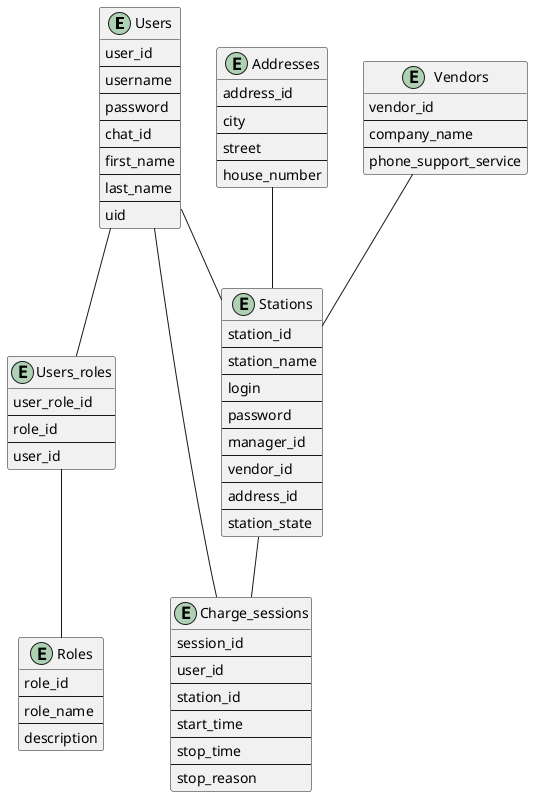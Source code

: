 @startuml
'https://plantuml.com/sequence-diagram

entity Users {
    user_id
    --
    username
    --
    password
    --
    chat_id
    --
    first_name
    --
    last_name
    --
    uid
}

entity Users_roles {
    user_role_id
    --
    role_id
    --
    user_id
}

entity Roles {
    role_id
    --
    role_name
    --
    description
}

entity Addresses {
    address_id
    --
    city
    --
    street
    --
    house_number
}

entity Vendors {
    vendor_id
    --
    company_name
    --
    phone_support_service
}

entity Stations {
   station_id
   --
   station_name
   --
   login
   --
   password
   --
   manager_id
   --
   vendor_id
   --
   address_id
   --
   station_state
}

entity Charge_sessions {
    session_id
    --
    user_id
    --
    station_id
    --
    start_time
    --
    stop_time
    --
    stop_reason
}

Users -- Stations
Users -- Users_roles
Users_roles -- Roles
Users -- Charge_sessions
Addresses -- Stations
Vendors -- Stations
Stations -- Charge_sessions

@enduml
